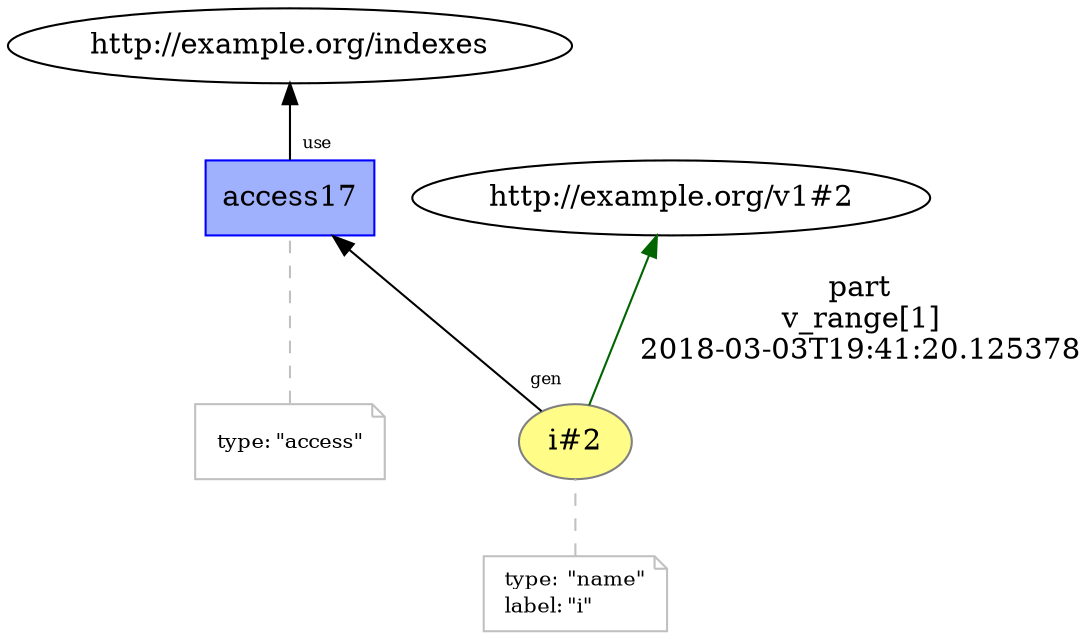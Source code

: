digraph "PROV" { size="16,12"; rankdir="BT";
"http://example.org/i#2" [fillcolor="#FFFC87",color="#808080",style="filled",label="i#2",URL="http://example.org/i#2"]
"-attrs0" [color="gray",shape="note",fontsize="10",fontcolor="black",label=<<TABLE cellpadding="0" border="0">
	<TR>
	    <TD align="left">type:</TD>
	    <TD align="left">&quot;name&quot;</TD>
	</TR>
	<TR>
	    <TD align="left">label:</TD>
	    <TD align="left">&quot;i&quot;</TD>
	</TR>
</TABLE>>]
"-attrs0" -> "http://example.org/i#2" [color="gray",style="dashed",arrowhead="none"]
"http://example.org/i#2" -> "http://example.org/v1#2" [labelfontsize="8",labeldistance="1.5",color="darkgreen",labelangle="60.0",rotation="20",label="part
v_range[1]
2018-03-03T19:41:20.125378"]
"http://example.org/access17" [fillcolor="#9FB1FC",color="#0000FF",shape="polygon",sides="4",style="filled",label="access17",URL="http://example.org/access17"]
"-attrs1" [color="gray",shape="note",fontsize="10",fontcolor="black",label=<<TABLE cellpadding="0" border="0">
	<TR>
	    <TD align="left">type:</TD>
	    <TD align="left">&quot;access&quot;</TD>
	</TR>
</TABLE>>]
"-attrs1" -> "http://example.org/access17" [color="gray",style="dashed",arrowhead="none"]
"http://example.org/access17" -> "http://example.org/indexes" [labelfontsize="8",labeldistance="1.5",labelangle="60.0",rotation="20",taillabel="use"]
"http://example.org/i#2" -> "http://example.org/access17" [labelfontsize="8",labeldistance="1.5",labelangle="60.0",rotation="20",taillabel="gen"]
}